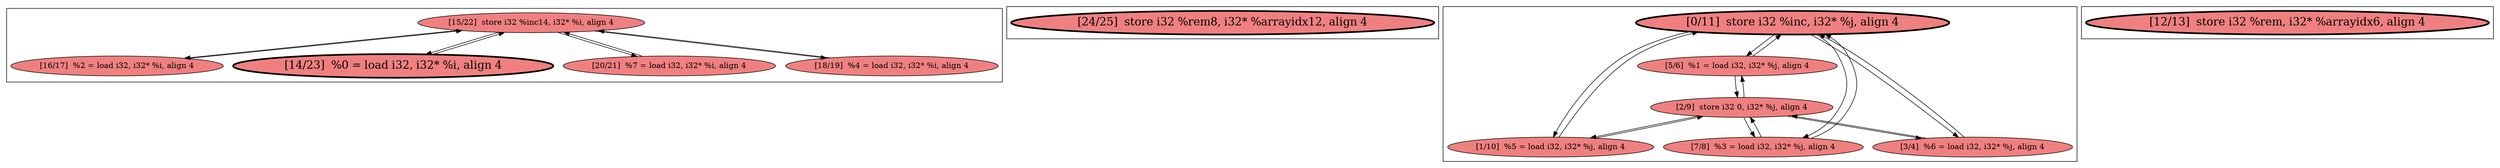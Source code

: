 
digraph G {





subgraph cluster3 {


node440 [fillcolor=lightcoral,label="[15/22]  store i32 %inc14, i32* %i, align 4",shape=ellipse,style=filled ]
node438 [fillcolor=lightcoral,label="[16/17]  %2 = load i32, i32* %i, align 4",shape=ellipse,style=filled ]
node439 [penwidth=3.0,fontsize=20,fillcolor=lightcoral,label="[14/23]  %0 = load i32, i32* %i, align 4",shape=ellipse,style=filled ]
node436 [fillcolor=lightcoral,label="[20/21]  %7 = load i32, i32* %i, align 4",shape=ellipse,style=filled ]
node437 [fillcolor=lightcoral,label="[18/19]  %4 = load i32, i32* %i, align 4",shape=ellipse,style=filled ]

node440->node439 [ ]
node440->node437 [ ]
node438->node440 [ ]
node439->node440 [ ]
node437->node440 [ ]
node436->node440 [ ]
node440->node438 [ ]
node440->node436 [ ]


}

subgraph cluster2 {


node435 [penwidth=3.0,fontsize=20,fillcolor=lightcoral,label="[24/25]  store i32 %rem8, i32* %arrayidx12, align 4",shape=ellipse,style=filled ]



}

subgraph cluster0 {


node432 [penwidth=3.0,fontsize=20,fillcolor=lightcoral,label="[0/11]  store i32 %inc, i32* %j, align 4",shape=ellipse,style=filled ]
node431 [fillcolor=lightcoral,label="[2/9]  store i32 0, i32* %j, align 4",shape=ellipse,style=filled ]
node430 [fillcolor=lightcoral,label="[5/6]  %1 = load i32, i32* %j, align 4",shape=ellipse,style=filled ]
node433 [fillcolor=lightcoral,label="[1/10]  %5 = load i32, i32* %j, align 4",shape=ellipse,style=filled ]
node428 [fillcolor=lightcoral,label="[7/8]  %3 = load i32, i32* %j, align 4",shape=ellipse,style=filled ]
node429 [fillcolor=lightcoral,label="[3/4]  %6 = load i32, i32* %j, align 4",shape=ellipse,style=filled ]

node429->node431 [ ]
node431->node429 [ ]
node430->node431 [ ]
node432->node430 [ ]
node428->node431 [ ]
node431->node430 [ ]
node432->node429 [ ]
node428->node432 [ ]
node432->node428 [ ]
node430->node432 [ ]
node432->node433 [ ]
node433->node432 [ ]
node431->node428 [ ]
node433->node431 [ ]
node429->node432 [ ]
node431->node433 [ ]


}

subgraph cluster1 {


node434 [penwidth=3.0,fontsize=20,fillcolor=lightcoral,label="[12/13]  store i32 %rem, i32* %arrayidx6, align 4",shape=ellipse,style=filled ]



}

}

